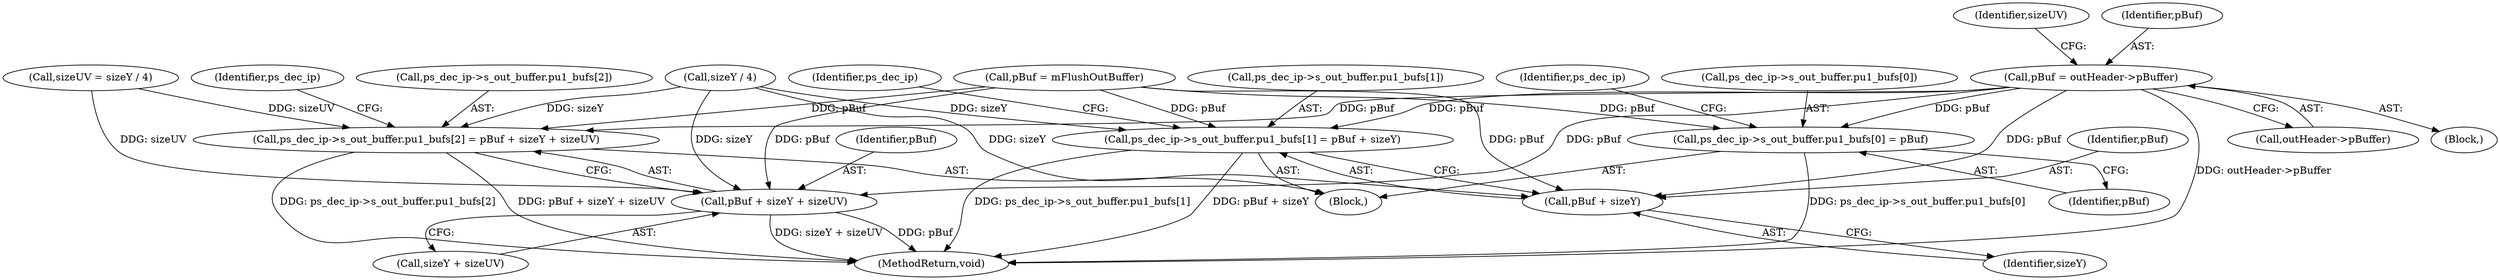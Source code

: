 digraph "0_Android_918eeaa29d99d257282fafec931b4bda0e3bae12_4@pointer" {
"1000179" [label="(Call,pBuf = outHeader->pBuffer)"];
"1000221" [label="(Call,ps_dec_ip->s_out_buffer.pu1_bufs[0] = pBuf)"];
"1000230" [label="(Call,ps_dec_ip->s_out_buffer.pu1_bufs[1] = pBuf + sizeY)"];
"1000238" [label="(Call,pBuf + sizeY)"];
"1000241" [label="(Call,ps_dec_ip->s_out_buffer.pu1_bufs[2] = pBuf + sizeY + sizeUV)"];
"1000249" [label="(Call,pBuf + sizeY + sizeUV)"];
"1000178" [label="(Block,)"];
"1000230" [label="(Call,ps_dec_ip->s_out_buffer.pu1_bufs[1] = pBuf + sizeY)"];
"1000221" [label="(Call,ps_dec_ip->s_out_buffer.pu1_bufs[0] = pBuf)"];
"1000262" [label="(MethodReturn,void)"];
"1000229" [label="(Identifier,pBuf)"];
"1000249" [label="(Call,pBuf + sizeY + sizeUV)"];
"1000186" [label="(Call,pBuf = mFlushOutBuffer)"];
"1000234" [label="(Identifier,ps_dec_ip)"];
"1000189" [label="(Call,sizeUV = sizeY / 4)"];
"1000191" [label="(Call,sizeY / 4)"];
"1000238" [label="(Call,pBuf + sizeY)"];
"1000245" [label="(Identifier,ps_dec_ip)"];
"1000240" [label="(Identifier,sizeY)"];
"1000179" [label="(Call,pBuf = outHeader->pBuffer)"];
"1000181" [label="(Call,outHeader->pBuffer)"];
"1000242" [label="(Call,ps_dec_ip->s_out_buffer.pu1_bufs[2])"];
"1000107" [label="(Block,)"];
"1000190" [label="(Identifier,sizeUV)"];
"1000180" [label="(Identifier,pBuf)"];
"1000241" [label="(Call,ps_dec_ip->s_out_buffer.pu1_bufs[2] = pBuf + sizeY + sizeUV)"];
"1000257" [label="(Identifier,ps_dec_ip)"];
"1000231" [label="(Call,ps_dec_ip->s_out_buffer.pu1_bufs[1])"];
"1000239" [label="(Identifier,pBuf)"];
"1000250" [label="(Identifier,pBuf)"];
"1000251" [label="(Call,sizeY + sizeUV)"];
"1000222" [label="(Call,ps_dec_ip->s_out_buffer.pu1_bufs[0])"];
"1000179" -> "1000178"  [label="AST: "];
"1000179" -> "1000181"  [label="CFG: "];
"1000180" -> "1000179"  [label="AST: "];
"1000181" -> "1000179"  [label="AST: "];
"1000190" -> "1000179"  [label="CFG: "];
"1000179" -> "1000262"  [label="DDG: outHeader->pBuffer"];
"1000179" -> "1000221"  [label="DDG: pBuf"];
"1000179" -> "1000230"  [label="DDG: pBuf"];
"1000179" -> "1000238"  [label="DDG: pBuf"];
"1000179" -> "1000241"  [label="DDG: pBuf"];
"1000179" -> "1000249"  [label="DDG: pBuf"];
"1000221" -> "1000107"  [label="AST: "];
"1000221" -> "1000229"  [label="CFG: "];
"1000222" -> "1000221"  [label="AST: "];
"1000229" -> "1000221"  [label="AST: "];
"1000234" -> "1000221"  [label="CFG: "];
"1000221" -> "1000262"  [label="DDG: ps_dec_ip->s_out_buffer.pu1_bufs[0]"];
"1000186" -> "1000221"  [label="DDG: pBuf"];
"1000230" -> "1000107"  [label="AST: "];
"1000230" -> "1000238"  [label="CFG: "];
"1000231" -> "1000230"  [label="AST: "];
"1000238" -> "1000230"  [label="AST: "];
"1000245" -> "1000230"  [label="CFG: "];
"1000230" -> "1000262"  [label="DDG: ps_dec_ip->s_out_buffer.pu1_bufs[1]"];
"1000230" -> "1000262"  [label="DDG: pBuf + sizeY"];
"1000186" -> "1000230"  [label="DDG: pBuf"];
"1000191" -> "1000230"  [label="DDG: sizeY"];
"1000238" -> "1000240"  [label="CFG: "];
"1000239" -> "1000238"  [label="AST: "];
"1000240" -> "1000238"  [label="AST: "];
"1000186" -> "1000238"  [label="DDG: pBuf"];
"1000191" -> "1000238"  [label="DDG: sizeY"];
"1000241" -> "1000107"  [label="AST: "];
"1000241" -> "1000249"  [label="CFG: "];
"1000242" -> "1000241"  [label="AST: "];
"1000249" -> "1000241"  [label="AST: "];
"1000257" -> "1000241"  [label="CFG: "];
"1000241" -> "1000262"  [label="DDG: ps_dec_ip->s_out_buffer.pu1_bufs[2]"];
"1000241" -> "1000262"  [label="DDG: pBuf + sizeY + sizeUV"];
"1000186" -> "1000241"  [label="DDG: pBuf"];
"1000191" -> "1000241"  [label="DDG: sizeY"];
"1000189" -> "1000241"  [label="DDG: sizeUV"];
"1000249" -> "1000251"  [label="CFG: "];
"1000250" -> "1000249"  [label="AST: "];
"1000251" -> "1000249"  [label="AST: "];
"1000249" -> "1000262"  [label="DDG: sizeY + sizeUV"];
"1000249" -> "1000262"  [label="DDG: pBuf"];
"1000186" -> "1000249"  [label="DDG: pBuf"];
"1000191" -> "1000249"  [label="DDG: sizeY"];
"1000189" -> "1000249"  [label="DDG: sizeUV"];
}
